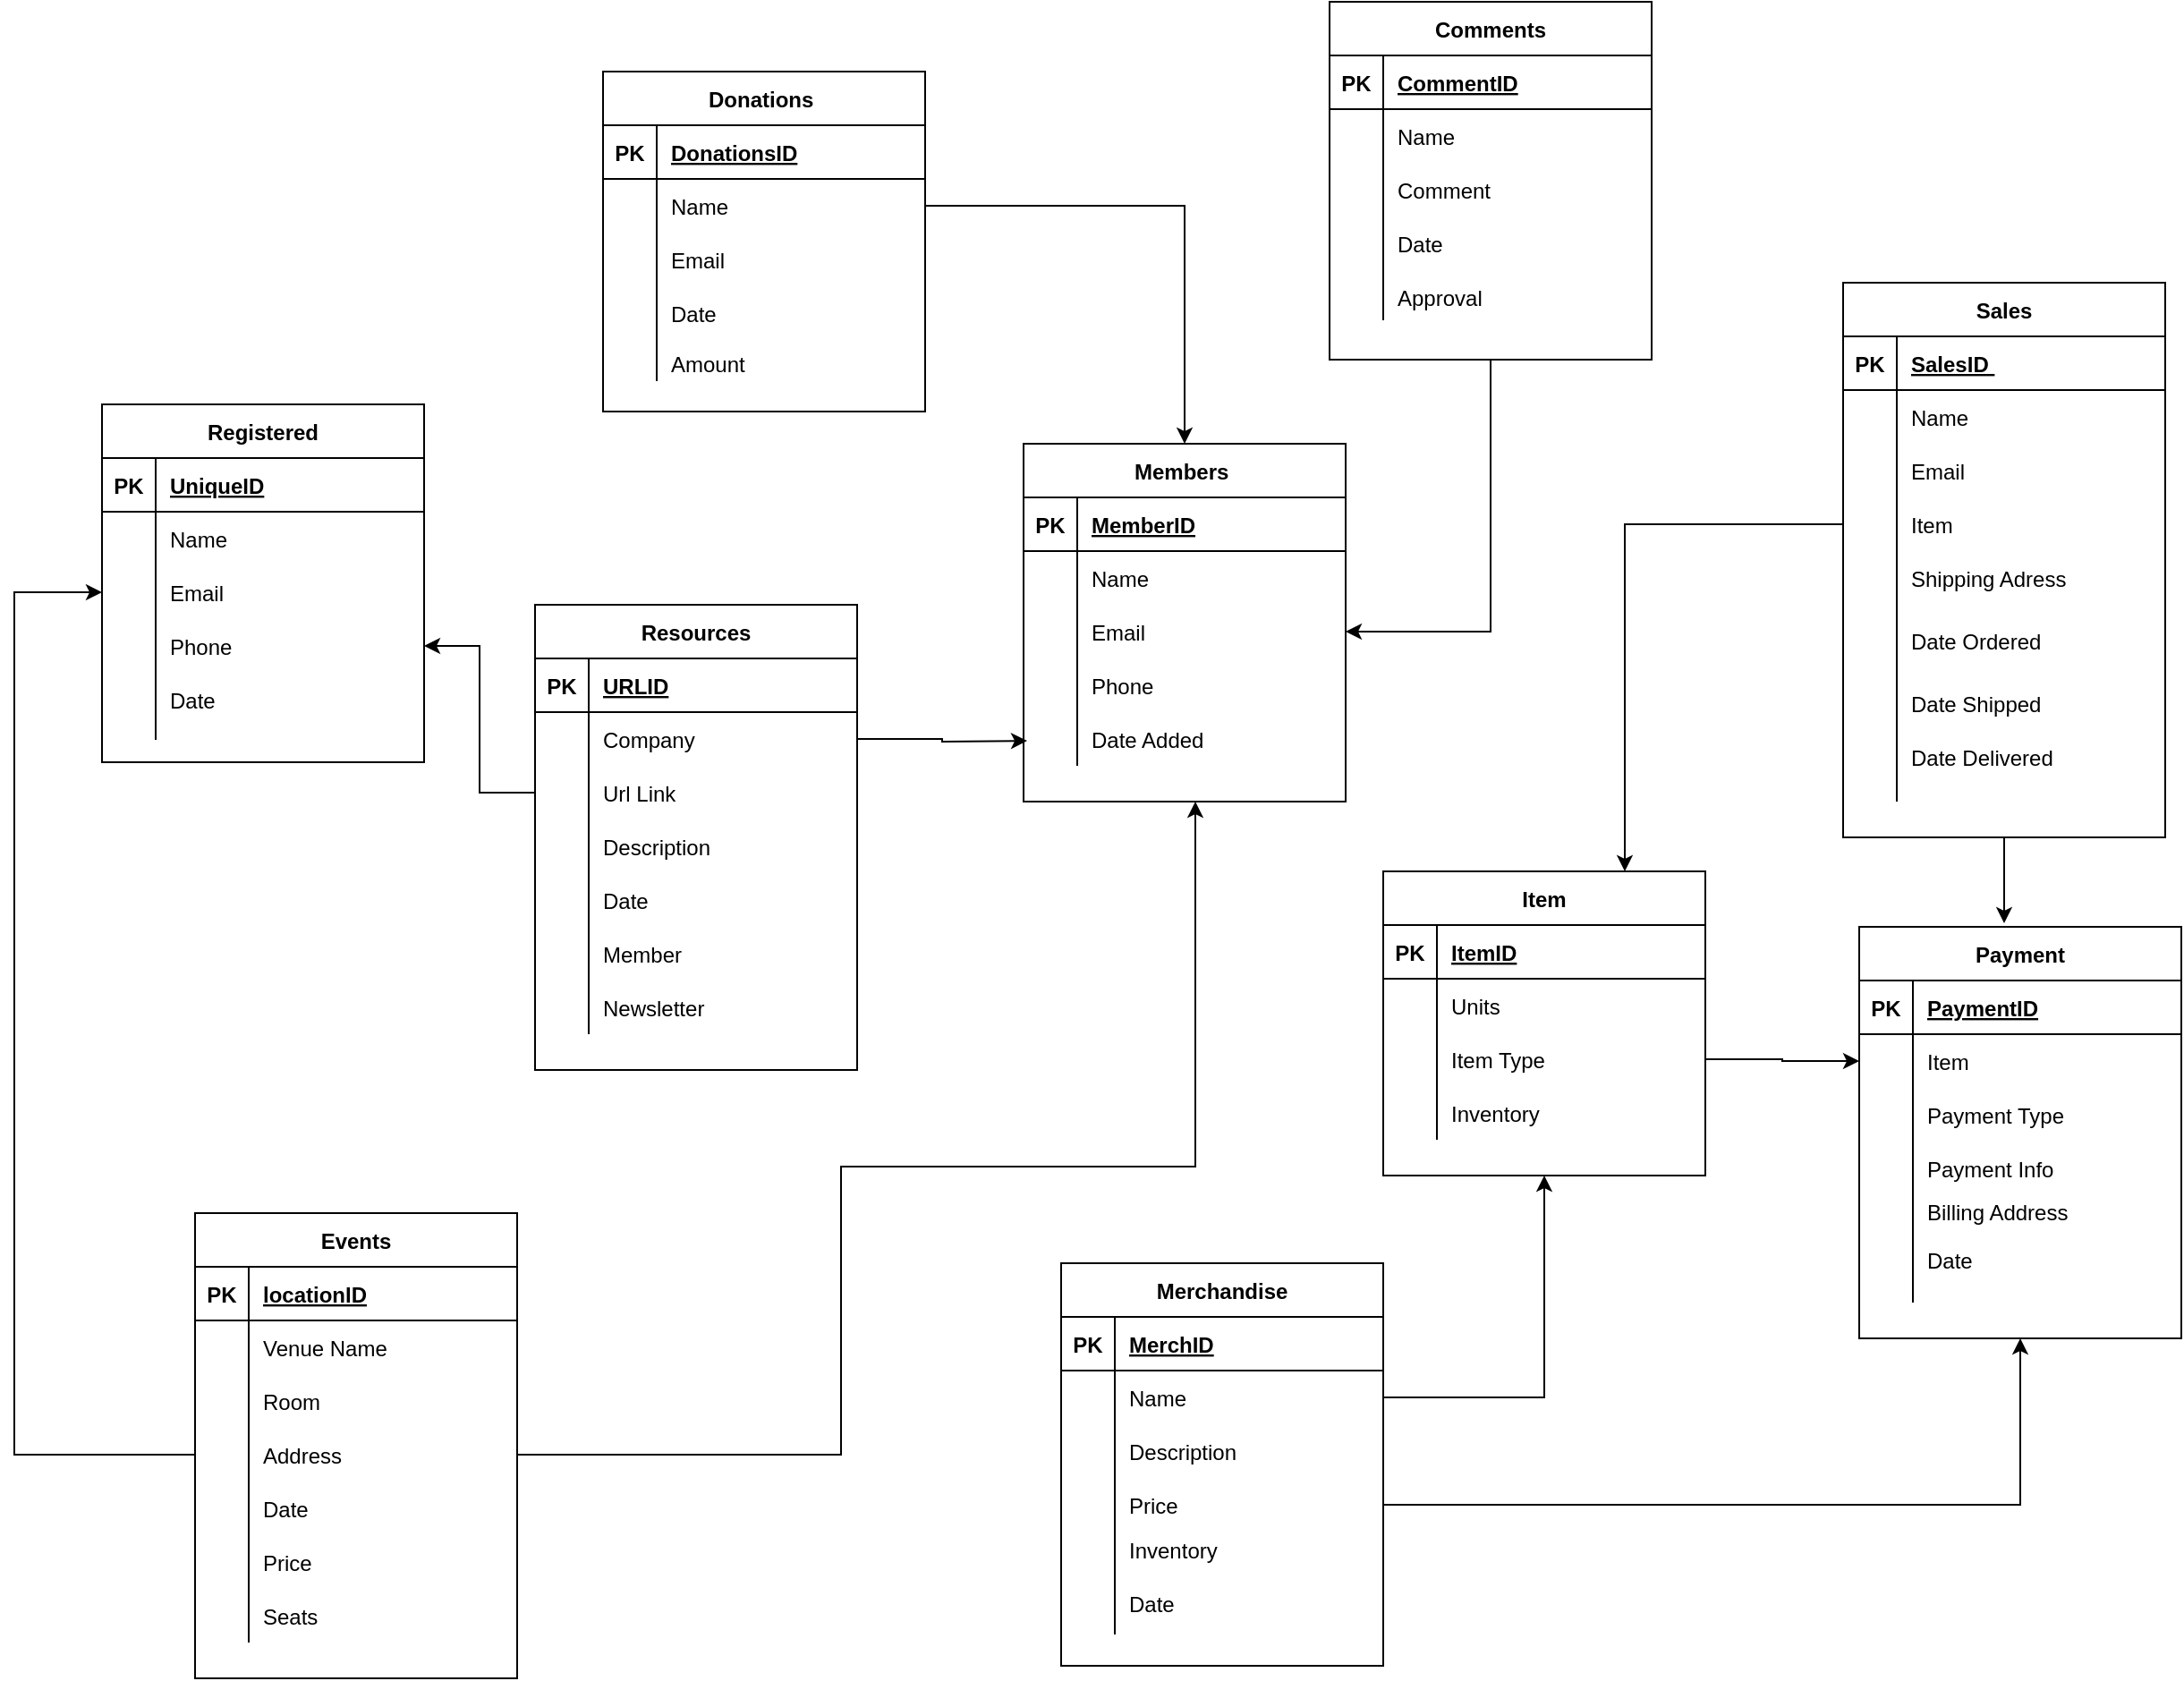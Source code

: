 <mxfile version="16.6.4" type="github">
  <diagram id="MlOlY-KOnbfKQ18r0qZl" name="Page-1">
    <mxGraphModel dx="1572" dy="1074" grid="0" gridSize="10" guides="1" tooltips="1" connect="1" arrows="1" fold="1" page="1" pageScale="1" pageWidth="1800" pageHeight="1200" math="0" shadow="0">
      <root>
        <mxCell id="0" />
        <mxCell id="1" parent="0" />
        <mxCell id="yleJntPcmp8UD5VNS-tN-72" style="edgeStyle=orthogonalEdgeStyle;rounded=0;orthogonalLoop=1;jettySize=auto;html=1;exitX=0.5;exitY=1;exitDx=0;exitDy=0;" edge="1" parent="1" source="PDhFYu_shu-uSqJBJLcV-22">
          <mxGeometry relative="1" as="geometry">
            <mxPoint x="1366" y="666" as="targetPoint" />
          </mxGeometry>
        </mxCell>
        <mxCell id="PDhFYu_shu-uSqJBJLcV-22" value="Sales" style="shape=table;startSize=30;container=1;collapsible=1;childLayout=tableLayout;fixedRows=1;rowLines=0;fontStyle=1;align=center;resizeLast=1;strokeWidth=1;" parent="1" vertex="1">
          <mxGeometry x="1276" y="308" width="180" height="310" as="geometry" />
        </mxCell>
        <mxCell id="PDhFYu_shu-uSqJBJLcV-23" value="" style="shape=tableRow;horizontal=0;startSize=0;swimlaneHead=0;swimlaneBody=0;fillColor=none;collapsible=0;dropTarget=0;points=[[0,0.5],[1,0.5]];portConstraint=eastwest;top=0;left=0;right=0;bottom=1;strokeWidth=1;" parent="PDhFYu_shu-uSqJBJLcV-22" vertex="1">
          <mxGeometry y="30" width="180" height="30" as="geometry" />
        </mxCell>
        <mxCell id="PDhFYu_shu-uSqJBJLcV-24" value="PK" style="shape=partialRectangle;connectable=0;fillColor=none;top=0;left=0;bottom=0;right=0;fontStyle=1;overflow=hidden;strokeWidth=1;" parent="PDhFYu_shu-uSqJBJLcV-23" vertex="1">
          <mxGeometry width="30" height="30" as="geometry">
            <mxRectangle width="30" height="30" as="alternateBounds" />
          </mxGeometry>
        </mxCell>
        <mxCell id="PDhFYu_shu-uSqJBJLcV-25" value="SalesID " style="shape=partialRectangle;connectable=0;fillColor=none;top=0;left=0;bottom=0;right=0;align=left;spacingLeft=6;fontStyle=5;overflow=hidden;strokeWidth=1;" parent="PDhFYu_shu-uSqJBJLcV-23" vertex="1">
          <mxGeometry x="30" width="150" height="30" as="geometry">
            <mxRectangle width="150" height="30" as="alternateBounds" />
          </mxGeometry>
        </mxCell>
        <mxCell id="PDhFYu_shu-uSqJBJLcV-26" value="" style="shape=tableRow;horizontal=0;startSize=0;swimlaneHead=0;swimlaneBody=0;fillColor=none;collapsible=0;dropTarget=0;points=[[0,0.5],[1,0.5]];portConstraint=eastwest;top=0;left=0;right=0;bottom=0;strokeWidth=1;" parent="PDhFYu_shu-uSqJBJLcV-22" vertex="1">
          <mxGeometry y="60" width="180" height="30" as="geometry" />
        </mxCell>
        <mxCell id="PDhFYu_shu-uSqJBJLcV-27" value="" style="shape=partialRectangle;connectable=0;fillColor=none;top=0;left=0;bottom=0;right=0;editable=1;overflow=hidden;strokeWidth=1;" parent="PDhFYu_shu-uSqJBJLcV-26" vertex="1">
          <mxGeometry width="30" height="30" as="geometry">
            <mxRectangle width="30" height="30" as="alternateBounds" />
          </mxGeometry>
        </mxCell>
        <mxCell id="PDhFYu_shu-uSqJBJLcV-28" value="Name" style="shape=partialRectangle;connectable=0;fillColor=none;top=0;left=0;bottom=0;right=0;align=left;spacingLeft=6;overflow=hidden;strokeWidth=1;" parent="PDhFYu_shu-uSqJBJLcV-26" vertex="1">
          <mxGeometry x="30" width="150" height="30" as="geometry">
            <mxRectangle width="150" height="30" as="alternateBounds" />
          </mxGeometry>
        </mxCell>
        <mxCell id="PDhFYu_shu-uSqJBJLcV-29" value="" style="shape=tableRow;horizontal=0;startSize=0;swimlaneHead=0;swimlaneBody=0;fillColor=none;collapsible=0;dropTarget=0;points=[[0,0.5],[1,0.5]];portConstraint=eastwest;top=0;left=0;right=0;bottom=0;strokeWidth=1;" parent="PDhFYu_shu-uSqJBJLcV-22" vertex="1">
          <mxGeometry y="90" width="180" height="30" as="geometry" />
        </mxCell>
        <mxCell id="PDhFYu_shu-uSqJBJLcV-30" value="" style="shape=partialRectangle;connectable=0;fillColor=none;top=0;left=0;bottom=0;right=0;editable=1;overflow=hidden;strokeWidth=1;" parent="PDhFYu_shu-uSqJBJLcV-29" vertex="1">
          <mxGeometry width="30" height="30" as="geometry">
            <mxRectangle width="30" height="30" as="alternateBounds" />
          </mxGeometry>
        </mxCell>
        <mxCell id="PDhFYu_shu-uSqJBJLcV-31" value="Email" style="shape=partialRectangle;connectable=0;fillColor=none;top=0;left=0;bottom=0;right=0;align=left;spacingLeft=6;overflow=hidden;strokeWidth=1;" parent="PDhFYu_shu-uSqJBJLcV-29" vertex="1">
          <mxGeometry x="30" width="150" height="30" as="geometry">
            <mxRectangle width="150" height="30" as="alternateBounds" />
          </mxGeometry>
        </mxCell>
        <mxCell id="PDhFYu_shu-uSqJBJLcV-32" value="" style="shape=tableRow;horizontal=0;startSize=0;swimlaneHead=0;swimlaneBody=0;fillColor=none;collapsible=0;dropTarget=0;points=[[0,0.5],[1,0.5]];portConstraint=eastwest;top=0;left=0;right=0;bottom=0;strokeWidth=1;" parent="PDhFYu_shu-uSqJBJLcV-22" vertex="1">
          <mxGeometry y="120" width="180" height="30" as="geometry" />
        </mxCell>
        <mxCell id="PDhFYu_shu-uSqJBJLcV-33" value="" style="shape=partialRectangle;connectable=0;fillColor=none;top=0;left=0;bottom=0;right=0;editable=1;overflow=hidden;strokeWidth=1;" parent="PDhFYu_shu-uSqJBJLcV-32" vertex="1">
          <mxGeometry width="30" height="30" as="geometry">
            <mxRectangle width="30" height="30" as="alternateBounds" />
          </mxGeometry>
        </mxCell>
        <mxCell id="PDhFYu_shu-uSqJBJLcV-34" value="Item" style="shape=partialRectangle;connectable=0;fillColor=none;top=0;left=0;bottom=0;right=0;align=left;spacingLeft=6;overflow=hidden;strokeWidth=1;" parent="PDhFYu_shu-uSqJBJLcV-32" vertex="1">
          <mxGeometry x="30" width="150" height="30" as="geometry">
            <mxRectangle width="150" height="30" as="alternateBounds" />
          </mxGeometry>
        </mxCell>
        <mxCell id="PDhFYu_shu-uSqJBJLcV-35" value="Members " style="shape=table;startSize=30;container=1;collapsible=1;childLayout=tableLayout;fixedRows=1;rowLines=0;fontStyle=1;align=center;resizeLast=1;strokeWidth=1;" parent="1" vertex="1">
          <mxGeometry x="818" y="398" width="180" height="200" as="geometry" />
        </mxCell>
        <mxCell id="PDhFYu_shu-uSqJBJLcV-36" value="" style="shape=tableRow;horizontal=0;startSize=0;swimlaneHead=0;swimlaneBody=0;fillColor=none;collapsible=0;dropTarget=0;points=[[0,0.5],[1,0.5]];portConstraint=eastwest;top=0;left=0;right=0;bottom=1;strokeWidth=1;" parent="PDhFYu_shu-uSqJBJLcV-35" vertex="1">
          <mxGeometry y="30" width="180" height="30" as="geometry" />
        </mxCell>
        <mxCell id="PDhFYu_shu-uSqJBJLcV-37" value="PK" style="shape=partialRectangle;connectable=0;fillColor=none;top=0;left=0;bottom=0;right=0;fontStyle=1;overflow=hidden;strokeWidth=1;" parent="PDhFYu_shu-uSqJBJLcV-36" vertex="1">
          <mxGeometry width="30" height="30" as="geometry">
            <mxRectangle width="30" height="30" as="alternateBounds" />
          </mxGeometry>
        </mxCell>
        <mxCell id="PDhFYu_shu-uSqJBJLcV-38" value="MemberID" style="shape=partialRectangle;connectable=0;fillColor=none;top=0;left=0;bottom=0;right=0;align=left;spacingLeft=6;fontStyle=5;overflow=hidden;strokeWidth=1;" parent="PDhFYu_shu-uSqJBJLcV-36" vertex="1">
          <mxGeometry x="30" width="150" height="30" as="geometry">
            <mxRectangle width="150" height="30" as="alternateBounds" />
          </mxGeometry>
        </mxCell>
        <mxCell id="PDhFYu_shu-uSqJBJLcV-39" value="" style="shape=tableRow;horizontal=0;startSize=0;swimlaneHead=0;swimlaneBody=0;fillColor=none;collapsible=0;dropTarget=0;points=[[0,0.5],[1,0.5]];portConstraint=eastwest;top=0;left=0;right=0;bottom=0;strokeWidth=1;" parent="PDhFYu_shu-uSqJBJLcV-35" vertex="1">
          <mxGeometry y="60" width="180" height="30" as="geometry" />
        </mxCell>
        <mxCell id="PDhFYu_shu-uSqJBJLcV-40" value="" style="shape=partialRectangle;connectable=0;fillColor=none;top=0;left=0;bottom=0;right=0;editable=1;overflow=hidden;strokeWidth=1;" parent="PDhFYu_shu-uSqJBJLcV-39" vertex="1">
          <mxGeometry width="30" height="30" as="geometry">
            <mxRectangle width="30" height="30" as="alternateBounds" />
          </mxGeometry>
        </mxCell>
        <mxCell id="PDhFYu_shu-uSqJBJLcV-41" value="Name " style="shape=partialRectangle;connectable=0;fillColor=none;top=0;left=0;bottom=0;right=0;align=left;spacingLeft=6;overflow=hidden;strokeWidth=1;" parent="PDhFYu_shu-uSqJBJLcV-39" vertex="1">
          <mxGeometry x="30" width="150" height="30" as="geometry">
            <mxRectangle width="150" height="30" as="alternateBounds" />
          </mxGeometry>
        </mxCell>
        <mxCell id="PDhFYu_shu-uSqJBJLcV-42" value="" style="shape=tableRow;horizontal=0;startSize=0;swimlaneHead=0;swimlaneBody=0;fillColor=none;collapsible=0;dropTarget=0;points=[[0,0.5],[1,0.5]];portConstraint=eastwest;top=0;left=0;right=0;bottom=0;strokeWidth=1;" parent="PDhFYu_shu-uSqJBJLcV-35" vertex="1">
          <mxGeometry y="90" width="180" height="30" as="geometry" />
        </mxCell>
        <mxCell id="PDhFYu_shu-uSqJBJLcV-43" value="" style="shape=partialRectangle;connectable=0;fillColor=none;top=0;left=0;bottom=0;right=0;editable=1;overflow=hidden;strokeWidth=1;" parent="PDhFYu_shu-uSqJBJLcV-42" vertex="1">
          <mxGeometry width="30" height="30" as="geometry">
            <mxRectangle width="30" height="30" as="alternateBounds" />
          </mxGeometry>
        </mxCell>
        <mxCell id="PDhFYu_shu-uSqJBJLcV-44" value="Email" style="shape=partialRectangle;connectable=0;fillColor=none;top=0;left=0;bottom=0;right=0;align=left;spacingLeft=6;overflow=hidden;strokeWidth=1;" parent="PDhFYu_shu-uSqJBJLcV-42" vertex="1">
          <mxGeometry x="30" width="150" height="30" as="geometry">
            <mxRectangle width="150" height="30" as="alternateBounds" />
          </mxGeometry>
        </mxCell>
        <mxCell id="PDhFYu_shu-uSqJBJLcV-45" value="" style="shape=tableRow;horizontal=0;startSize=0;swimlaneHead=0;swimlaneBody=0;fillColor=none;collapsible=0;dropTarget=0;points=[[0,0.5],[1,0.5]];portConstraint=eastwest;top=0;left=0;right=0;bottom=0;strokeWidth=1;" parent="PDhFYu_shu-uSqJBJLcV-35" vertex="1">
          <mxGeometry y="120" width="180" height="30" as="geometry" />
        </mxCell>
        <mxCell id="PDhFYu_shu-uSqJBJLcV-46" value="" style="shape=partialRectangle;connectable=0;fillColor=none;top=0;left=0;bottom=0;right=0;editable=1;overflow=hidden;strokeWidth=1;" parent="PDhFYu_shu-uSqJBJLcV-45" vertex="1">
          <mxGeometry width="30" height="30" as="geometry">
            <mxRectangle width="30" height="30" as="alternateBounds" />
          </mxGeometry>
        </mxCell>
        <mxCell id="PDhFYu_shu-uSqJBJLcV-47" value="Phone " style="shape=partialRectangle;connectable=0;fillColor=none;top=0;left=0;bottom=0;right=0;align=left;spacingLeft=6;overflow=hidden;strokeWidth=1;" parent="PDhFYu_shu-uSqJBJLcV-45" vertex="1">
          <mxGeometry x="30" width="150" height="30" as="geometry">
            <mxRectangle width="150" height="30" as="alternateBounds" />
          </mxGeometry>
        </mxCell>
        <mxCell id="PDhFYu_shu-uSqJBJLcV-48" value="Donations " style="shape=table;startSize=30;container=1;collapsible=1;childLayout=tableLayout;fixedRows=1;rowLines=0;fontStyle=1;align=center;resizeLast=1;strokeWidth=1;" parent="1" vertex="1">
          <mxGeometry x="583" y="190" width="180" height="190" as="geometry" />
        </mxCell>
        <mxCell id="PDhFYu_shu-uSqJBJLcV-49" value="" style="shape=tableRow;horizontal=0;startSize=0;swimlaneHead=0;swimlaneBody=0;fillColor=none;collapsible=0;dropTarget=0;points=[[0,0.5],[1,0.5]];portConstraint=eastwest;top=0;left=0;right=0;bottom=1;strokeWidth=1;" parent="PDhFYu_shu-uSqJBJLcV-48" vertex="1">
          <mxGeometry y="30" width="180" height="30" as="geometry" />
        </mxCell>
        <mxCell id="PDhFYu_shu-uSqJBJLcV-50" value="PK" style="shape=partialRectangle;connectable=0;fillColor=none;top=0;left=0;bottom=0;right=0;fontStyle=1;overflow=hidden;strokeWidth=1;" parent="PDhFYu_shu-uSqJBJLcV-49" vertex="1">
          <mxGeometry width="30" height="30" as="geometry">
            <mxRectangle width="30" height="30" as="alternateBounds" />
          </mxGeometry>
        </mxCell>
        <mxCell id="PDhFYu_shu-uSqJBJLcV-51" value="DonationsID" style="shape=partialRectangle;connectable=0;fillColor=none;top=0;left=0;bottom=0;right=0;align=left;spacingLeft=6;fontStyle=5;overflow=hidden;strokeWidth=1;" parent="PDhFYu_shu-uSqJBJLcV-49" vertex="1">
          <mxGeometry x="30" width="150" height="30" as="geometry">
            <mxRectangle width="150" height="30" as="alternateBounds" />
          </mxGeometry>
        </mxCell>
        <mxCell id="PDhFYu_shu-uSqJBJLcV-52" value="" style="shape=tableRow;horizontal=0;startSize=0;swimlaneHead=0;swimlaneBody=0;fillColor=none;collapsible=0;dropTarget=0;points=[[0,0.5],[1,0.5]];portConstraint=eastwest;top=0;left=0;right=0;bottom=0;strokeWidth=1;" parent="PDhFYu_shu-uSqJBJLcV-48" vertex="1">
          <mxGeometry y="60" width="180" height="30" as="geometry" />
        </mxCell>
        <mxCell id="PDhFYu_shu-uSqJBJLcV-53" value="" style="shape=partialRectangle;connectable=0;fillColor=none;top=0;left=0;bottom=0;right=0;editable=1;overflow=hidden;strokeWidth=1;" parent="PDhFYu_shu-uSqJBJLcV-52" vertex="1">
          <mxGeometry width="30" height="30" as="geometry">
            <mxRectangle width="30" height="30" as="alternateBounds" />
          </mxGeometry>
        </mxCell>
        <mxCell id="PDhFYu_shu-uSqJBJLcV-54" value="Name" style="shape=partialRectangle;connectable=0;fillColor=none;top=0;left=0;bottom=0;right=0;align=left;spacingLeft=6;overflow=hidden;strokeWidth=1;" parent="PDhFYu_shu-uSqJBJLcV-52" vertex="1">
          <mxGeometry x="30" width="150" height="30" as="geometry">
            <mxRectangle width="150" height="30" as="alternateBounds" />
          </mxGeometry>
        </mxCell>
        <mxCell id="PDhFYu_shu-uSqJBJLcV-55" value="" style="shape=tableRow;horizontal=0;startSize=0;swimlaneHead=0;swimlaneBody=0;fillColor=none;collapsible=0;dropTarget=0;points=[[0,0.5],[1,0.5]];portConstraint=eastwest;top=0;left=0;right=0;bottom=0;strokeWidth=1;" parent="PDhFYu_shu-uSqJBJLcV-48" vertex="1">
          <mxGeometry y="90" width="180" height="30" as="geometry" />
        </mxCell>
        <mxCell id="PDhFYu_shu-uSqJBJLcV-56" value="" style="shape=partialRectangle;connectable=0;fillColor=none;top=0;left=0;bottom=0;right=0;editable=1;overflow=hidden;strokeWidth=1;" parent="PDhFYu_shu-uSqJBJLcV-55" vertex="1">
          <mxGeometry width="30" height="30" as="geometry">
            <mxRectangle width="30" height="30" as="alternateBounds" />
          </mxGeometry>
        </mxCell>
        <mxCell id="PDhFYu_shu-uSqJBJLcV-57" value="Email " style="shape=partialRectangle;connectable=0;fillColor=none;top=0;left=0;bottom=0;right=0;align=left;spacingLeft=6;overflow=hidden;strokeWidth=1;" parent="PDhFYu_shu-uSqJBJLcV-55" vertex="1">
          <mxGeometry x="30" width="150" height="30" as="geometry">
            <mxRectangle width="150" height="30" as="alternateBounds" />
          </mxGeometry>
        </mxCell>
        <mxCell id="PDhFYu_shu-uSqJBJLcV-58" value="" style="shape=tableRow;horizontal=0;startSize=0;swimlaneHead=0;swimlaneBody=0;fillColor=none;collapsible=0;dropTarget=0;points=[[0,0.5],[1,0.5]];portConstraint=eastwest;top=0;left=0;right=0;bottom=0;strokeWidth=1;" parent="PDhFYu_shu-uSqJBJLcV-48" vertex="1">
          <mxGeometry y="120" width="180" height="30" as="geometry" />
        </mxCell>
        <mxCell id="PDhFYu_shu-uSqJBJLcV-59" value="" style="shape=partialRectangle;connectable=0;fillColor=none;top=0;left=0;bottom=0;right=0;editable=1;overflow=hidden;strokeWidth=1;" parent="PDhFYu_shu-uSqJBJLcV-58" vertex="1">
          <mxGeometry width="30" height="30" as="geometry">
            <mxRectangle width="30" height="30" as="alternateBounds" />
          </mxGeometry>
        </mxCell>
        <mxCell id="PDhFYu_shu-uSqJBJLcV-60" value="Date " style="shape=partialRectangle;connectable=0;fillColor=none;top=0;left=0;bottom=0;right=0;align=left;spacingLeft=6;overflow=hidden;strokeWidth=1;" parent="PDhFYu_shu-uSqJBJLcV-58" vertex="1">
          <mxGeometry x="30" width="150" height="30" as="geometry">
            <mxRectangle width="150" height="30" as="alternateBounds" />
          </mxGeometry>
        </mxCell>
        <mxCell id="PDhFYu_shu-uSqJBJLcV-61" value="Registered" style="shape=table;startSize=30;container=1;collapsible=1;childLayout=tableLayout;fixedRows=1;rowLines=0;fontStyle=1;align=center;resizeLast=1;strokeWidth=1;" parent="1" vertex="1">
          <mxGeometry x="303" y="376" width="180" height="200" as="geometry" />
        </mxCell>
        <mxCell id="PDhFYu_shu-uSqJBJLcV-62" value="" style="shape=tableRow;horizontal=0;startSize=0;swimlaneHead=0;swimlaneBody=0;fillColor=none;collapsible=0;dropTarget=0;points=[[0,0.5],[1,0.5]];portConstraint=eastwest;top=0;left=0;right=0;bottom=1;strokeWidth=1;" parent="PDhFYu_shu-uSqJBJLcV-61" vertex="1">
          <mxGeometry y="30" width="180" height="30" as="geometry" />
        </mxCell>
        <mxCell id="PDhFYu_shu-uSqJBJLcV-63" value="PK" style="shape=partialRectangle;connectable=0;fillColor=none;top=0;left=0;bottom=0;right=0;fontStyle=1;overflow=hidden;strokeWidth=1;" parent="PDhFYu_shu-uSqJBJLcV-62" vertex="1">
          <mxGeometry width="30" height="30" as="geometry">
            <mxRectangle width="30" height="30" as="alternateBounds" />
          </mxGeometry>
        </mxCell>
        <mxCell id="PDhFYu_shu-uSqJBJLcV-64" value="UniqueID" style="shape=partialRectangle;connectable=0;fillColor=none;top=0;left=0;bottom=0;right=0;align=left;spacingLeft=6;fontStyle=5;overflow=hidden;strokeWidth=1;" parent="PDhFYu_shu-uSqJBJLcV-62" vertex="1">
          <mxGeometry x="30" width="150" height="30" as="geometry">
            <mxRectangle width="150" height="30" as="alternateBounds" />
          </mxGeometry>
        </mxCell>
        <mxCell id="PDhFYu_shu-uSqJBJLcV-65" value="" style="shape=tableRow;horizontal=0;startSize=0;swimlaneHead=0;swimlaneBody=0;fillColor=none;collapsible=0;dropTarget=0;points=[[0,0.5],[1,0.5]];portConstraint=eastwest;top=0;left=0;right=0;bottom=0;strokeWidth=1;" parent="PDhFYu_shu-uSqJBJLcV-61" vertex="1">
          <mxGeometry y="60" width="180" height="30" as="geometry" />
        </mxCell>
        <mxCell id="PDhFYu_shu-uSqJBJLcV-66" value="" style="shape=partialRectangle;connectable=0;fillColor=none;top=0;left=0;bottom=0;right=0;editable=1;overflow=hidden;strokeWidth=1;" parent="PDhFYu_shu-uSqJBJLcV-65" vertex="1">
          <mxGeometry width="30" height="30" as="geometry">
            <mxRectangle width="30" height="30" as="alternateBounds" />
          </mxGeometry>
        </mxCell>
        <mxCell id="PDhFYu_shu-uSqJBJLcV-67" value="Name " style="shape=partialRectangle;connectable=0;fillColor=none;top=0;left=0;bottom=0;right=0;align=left;spacingLeft=6;overflow=hidden;strokeWidth=1;" parent="PDhFYu_shu-uSqJBJLcV-65" vertex="1">
          <mxGeometry x="30" width="150" height="30" as="geometry">
            <mxRectangle width="150" height="30" as="alternateBounds" />
          </mxGeometry>
        </mxCell>
        <mxCell id="PDhFYu_shu-uSqJBJLcV-68" value="" style="shape=tableRow;horizontal=0;startSize=0;swimlaneHead=0;swimlaneBody=0;fillColor=none;collapsible=0;dropTarget=0;points=[[0,0.5],[1,0.5]];portConstraint=eastwest;top=0;left=0;right=0;bottom=0;strokeWidth=1;" parent="PDhFYu_shu-uSqJBJLcV-61" vertex="1">
          <mxGeometry y="90" width="180" height="30" as="geometry" />
        </mxCell>
        <mxCell id="PDhFYu_shu-uSqJBJLcV-69" value="" style="shape=partialRectangle;connectable=0;fillColor=none;top=0;left=0;bottom=0;right=0;editable=1;overflow=hidden;strokeWidth=1;" parent="PDhFYu_shu-uSqJBJLcV-68" vertex="1">
          <mxGeometry width="30" height="30" as="geometry">
            <mxRectangle width="30" height="30" as="alternateBounds" />
          </mxGeometry>
        </mxCell>
        <mxCell id="PDhFYu_shu-uSqJBJLcV-70" value="Email" style="shape=partialRectangle;connectable=0;fillColor=none;top=0;left=0;bottom=0;right=0;align=left;spacingLeft=6;overflow=hidden;strokeWidth=1;" parent="PDhFYu_shu-uSqJBJLcV-68" vertex="1">
          <mxGeometry x="30" width="150" height="30" as="geometry">
            <mxRectangle width="150" height="30" as="alternateBounds" />
          </mxGeometry>
        </mxCell>
        <mxCell id="PDhFYu_shu-uSqJBJLcV-71" value="" style="shape=tableRow;horizontal=0;startSize=0;swimlaneHead=0;swimlaneBody=0;fillColor=none;collapsible=0;dropTarget=0;points=[[0,0.5],[1,0.5]];portConstraint=eastwest;top=0;left=0;right=0;bottom=0;strokeWidth=1;" parent="PDhFYu_shu-uSqJBJLcV-61" vertex="1">
          <mxGeometry y="120" width="180" height="30" as="geometry" />
        </mxCell>
        <mxCell id="PDhFYu_shu-uSqJBJLcV-72" value="" style="shape=partialRectangle;connectable=0;fillColor=none;top=0;left=0;bottom=0;right=0;editable=1;overflow=hidden;strokeWidth=1;" parent="PDhFYu_shu-uSqJBJLcV-71" vertex="1">
          <mxGeometry width="30" height="30" as="geometry">
            <mxRectangle width="30" height="30" as="alternateBounds" />
          </mxGeometry>
        </mxCell>
        <mxCell id="PDhFYu_shu-uSqJBJLcV-73" value="Phone" style="shape=partialRectangle;connectable=0;fillColor=none;top=0;left=0;bottom=0;right=0;align=left;spacingLeft=6;overflow=hidden;strokeWidth=1;" parent="PDhFYu_shu-uSqJBJLcV-71" vertex="1">
          <mxGeometry x="30" width="150" height="30" as="geometry">
            <mxRectangle width="150" height="30" as="alternateBounds" />
          </mxGeometry>
        </mxCell>
        <mxCell id="yleJntPcmp8UD5VNS-tN-68" style="edgeStyle=orthogonalEdgeStyle;rounded=0;orthogonalLoop=1;jettySize=auto;html=1;exitX=0.5;exitY=1;exitDx=0;exitDy=0;entryX=1;entryY=0.5;entryDx=0;entryDy=0;" edge="1" parent="1" source="PDhFYu_shu-uSqJBJLcV-74" target="PDhFYu_shu-uSqJBJLcV-42">
          <mxGeometry relative="1" as="geometry" />
        </mxCell>
        <mxCell id="PDhFYu_shu-uSqJBJLcV-74" value="Comments" style="shape=table;startSize=30;container=1;collapsible=1;childLayout=tableLayout;fixedRows=1;rowLines=0;fontStyle=1;align=center;resizeLast=1;strokeWidth=1;" parent="1" vertex="1">
          <mxGeometry x="989" y="151" width="180" height="200" as="geometry" />
        </mxCell>
        <mxCell id="PDhFYu_shu-uSqJBJLcV-75" value="" style="shape=tableRow;horizontal=0;startSize=0;swimlaneHead=0;swimlaneBody=0;fillColor=none;collapsible=0;dropTarget=0;points=[[0,0.5],[1,0.5]];portConstraint=eastwest;top=0;left=0;right=0;bottom=1;strokeWidth=1;" parent="PDhFYu_shu-uSqJBJLcV-74" vertex="1">
          <mxGeometry y="30" width="180" height="30" as="geometry" />
        </mxCell>
        <mxCell id="PDhFYu_shu-uSqJBJLcV-76" value="PK" style="shape=partialRectangle;connectable=0;fillColor=none;top=0;left=0;bottom=0;right=0;fontStyle=1;overflow=hidden;strokeWidth=1;" parent="PDhFYu_shu-uSqJBJLcV-75" vertex="1">
          <mxGeometry width="30" height="30" as="geometry">
            <mxRectangle width="30" height="30" as="alternateBounds" />
          </mxGeometry>
        </mxCell>
        <mxCell id="PDhFYu_shu-uSqJBJLcV-77" value="CommentID" style="shape=partialRectangle;connectable=0;fillColor=none;top=0;left=0;bottom=0;right=0;align=left;spacingLeft=6;fontStyle=5;overflow=hidden;strokeWidth=1;" parent="PDhFYu_shu-uSqJBJLcV-75" vertex="1">
          <mxGeometry x="30" width="150" height="30" as="geometry">
            <mxRectangle width="150" height="30" as="alternateBounds" />
          </mxGeometry>
        </mxCell>
        <mxCell id="PDhFYu_shu-uSqJBJLcV-78" value="" style="shape=tableRow;horizontal=0;startSize=0;swimlaneHead=0;swimlaneBody=0;fillColor=none;collapsible=0;dropTarget=0;points=[[0,0.5],[1,0.5]];portConstraint=eastwest;top=0;left=0;right=0;bottom=0;strokeWidth=1;" parent="PDhFYu_shu-uSqJBJLcV-74" vertex="1">
          <mxGeometry y="60" width="180" height="30" as="geometry" />
        </mxCell>
        <mxCell id="PDhFYu_shu-uSqJBJLcV-79" value="" style="shape=partialRectangle;connectable=0;fillColor=none;top=0;left=0;bottom=0;right=0;editable=1;overflow=hidden;strokeWidth=1;" parent="PDhFYu_shu-uSqJBJLcV-78" vertex="1">
          <mxGeometry width="30" height="30" as="geometry">
            <mxRectangle width="30" height="30" as="alternateBounds" />
          </mxGeometry>
        </mxCell>
        <mxCell id="PDhFYu_shu-uSqJBJLcV-80" value="Name" style="shape=partialRectangle;connectable=0;fillColor=none;top=0;left=0;bottom=0;right=0;align=left;spacingLeft=6;overflow=hidden;strokeWidth=1;" parent="PDhFYu_shu-uSqJBJLcV-78" vertex="1">
          <mxGeometry x="30" width="150" height="30" as="geometry">
            <mxRectangle width="150" height="30" as="alternateBounds" />
          </mxGeometry>
        </mxCell>
        <mxCell id="PDhFYu_shu-uSqJBJLcV-81" value="" style="shape=tableRow;horizontal=0;startSize=0;swimlaneHead=0;swimlaneBody=0;fillColor=none;collapsible=0;dropTarget=0;points=[[0,0.5],[1,0.5]];portConstraint=eastwest;top=0;left=0;right=0;bottom=0;strokeWidth=1;" parent="PDhFYu_shu-uSqJBJLcV-74" vertex="1">
          <mxGeometry y="90" width="180" height="30" as="geometry" />
        </mxCell>
        <mxCell id="PDhFYu_shu-uSqJBJLcV-82" value="" style="shape=partialRectangle;connectable=0;fillColor=none;top=0;left=0;bottom=0;right=0;editable=1;overflow=hidden;strokeWidth=1;" parent="PDhFYu_shu-uSqJBJLcV-81" vertex="1">
          <mxGeometry width="30" height="30" as="geometry">
            <mxRectangle width="30" height="30" as="alternateBounds" />
          </mxGeometry>
        </mxCell>
        <mxCell id="PDhFYu_shu-uSqJBJLcV-83" value="Comment" style="shape=partialRectangle;connectable=0;fillColor=none;top=0;left=0;bottom=0;right=0;align=left;spacingLeft=6;overflow=hidden;strokeWidth=1;" parent="PDhFYu_shu-uSqJBJLcV-81" vertex="1">
          <mxGeometry x="30" width="150" height="30" as="geometry">
            <mxRectangle width="150" height="30" as="alternateBounds" />
          </mxGeometry>
        </mxCell>
        <mxCell id="PDhFYu_shu-uSqJBJLcV-84" value="" style="shape=tableRow;horizontal=0;startSize=0;swimlaneHead=0;swimlaneBody=0;fillColor=none;collapsible=0;dropTarget=0;points=[[0,0.5],[1,0.5]];portConstraint=eastwest;top=0;left=0;right=0;bottom=0;strokeWidth=1;" parent="PDhFYu_shu-uSqJBJLcV-74" vertex="1">
          <mxGeometry y="120" width="180" height="30" as="geometry" />
        </mxCell>
        <mxCell id="PDhFYu_shu-uSqJBJLcV-85" value="" style="shape=partialRectangle;connectable=0;fillColor=none;top=0;left=0;bottom=0;right=0;editable=1;overflow=hidden;strokeWidth=1;" parent="PDhFYu_shu-uSqJBJLcV-84" vertex="1">
          <mxGeometry width="30" height="30" as="geometry">
            <mxRectangle width="30" height="30" as="alternateBounds" />
          </mxGeometry>
        </mxCell>
        <mxCell id="PDhFYu_shu-uSqJBJLcV-86" value="Date" style="shape=partialRectangle;connectable=0;fillColor=none;top=0;left=0;bottom=0;right=0;align=left;spacingLeft=6;overflow=hidden;strokeWidth=1;" parent="PDhFYu_shu-uSqJBJLcV-84" vertex="1">
          <mxGeometry x="30" width="150" height="30" as="geometry">
            <mxRectangle width="150" height="30" as="alternateBounds" />
          </mxGeometry>
        </mxCell>
        <mxCell id="PDhFYu_shu-uSqJBJLcV-87" value="Resources" style="shape=table;startSize=30;container=1;collapsible=1;childLayout=tableLayout;fixedRows=1;rowLines=0;fontStyle=1;align=center;resizeLast=1;strokeWidth=1;" parent="1" vertex="1">
          <mxGeometry x="545" y="488" width="180" height="260" as="geometry" />
        </mxCell>
        <mxCell id="PDhFYu_shu-uSqJBJLcV-88" value="" style="shape=tableRow;horizontal=0;startSize=0;swimlaneHead=0;swimlaneBody=0;fillColor=none;collapsible=0;dropTarget=0;points=[[0,0.5],[1,0.5]];portConstraint=eastwest;top=0;left=0;right=0;bottom=1;strokeWidth=1;" parent="PDhFYu_shu-uSqJBJLcV-87" vertex="1">
          <mxGeometry y="30" width="180" height="30" as="geometry" />
        </mxCell>
        <mxCell id="PDhFYu_shu-uSqJBJLcV-89" value="PK" style="shape=partialRectangle;connectable=0;fillColor=none;top=0;left=0;bottom=0;right=0;fontStyle=1;overflow=hidden;strokeWidth=1;" parent="PDhFYu_shu-uSqJBJLcV-88" vertex="1">
          <mxGeometry width="30" height="30" as="geometry">
            <mxRectangle width="30" height="30" as="alternateBounds" />
          </mxGeometry>
        </mxCell>
        <mxCell id="PDhFYu_shu-uSqJBJLcV-90" value="URLID" style="shape=partialRectangle;connectable=0;fillColor=none;top=0;left=0;bottom=0;right=0;align=left;spacingLeft=6;fontStyle=5;overflow=hidden;strokeWidth=1;" parent="PDhFYu_shu-uSqJBJLcV-88" vertex="1">
          <mxGeometry x="30" width="150" height="30" as="geometry">
            <mxRectangle width="150" height="30" as="alternateBounds" />
          </mxGeometry>
        </mxCell>
        <mxCell id="PDhFYu_shu-uSqJBJLcV-91" value="" style="shape=tableRow;horizontal=0;startSize=0;swimlaneHead=0;swimlaneBody=0;fillColor=none;collapsible=0;dropTarget=0;points=[[0,0.5],[1,0.5]];portConstraint=eastwest;top=0;left=0;right=0;bottom=0;strokeWidth=1;" parent="PDhFYu_shu-uSqJBJLcV-87" vertex="1">
          <mxGeometry y="60" width="180" height="30" as="geometry" />
        </mxCell>
        <mxCell id="PDhFYu_shu-uSqJBJLcV-92" value="" style="shape=partialRectangle;connectable=0;fillColor=none;top=0;left=0;bottom=0;right=0;editable=1;overflow=hidden;strokeWidth=1;" parent="PDhFYu_shu-uSqJBJLcV-91" vertex="1">
          <mxGeometry width="30" height="30" as="geometry">
            <mxRectangle width="30" height="30" as="alternateBounds" />
          </mxGeometry>
        </mxCell>
        <mxCell id="PDhFYu_shu-uSqJBJLcV-93" value="Company" style="shape=partialRectangle;connectable=0;fillColor=none;top=0;left=0;bottom=0;right=0;align=left;spacingLeft=6;overflow=hidden;strokeWidth=1;" parent="PDhFYu_shu-uSqJBJLcV-91" vertex="1">
          <mxGeometry x="30" width="150" height="30" as="geometry">
            <mxRectangle width="150" height="30" as="alternateBounds" />
          </mxGeometry>
        </mxCell>
        <mxCell id="PDhFYu_shu-uSqJBJLcV-94" value="" style="shape=tableRow;horizontal=0;startSize=0;swimlaneHead=0;swimlaneBody=0;fillColor=none;collapsible=0;dropTarget=0;points=[[0,0.5],[1,0.5]];portConstraint=eastwest;top=0;left=0;right=0;bottom=0;strokeWidth=1;" parent="PDhFYu_shu-uSqJBJLcV-87" vertex="1">
          <mxGeometry y="90" width="180" height="30" as="geometry" />
        </mxCell>
        <mxCell id="PDhFYu_shu-uSqJBJLcV-95" value="" style="shape=partialRectangle;connectable=0;fillColor=none;top=0;left=0;bottom=0;right=0;editable=1;overflow=hidden;strokeWidth=1;" parent="PDhFYu_shu-uSqJBJLcV-94" vertex="1">
          <mxGeometry width="30" height="30" as="geometry">
            <mxRectangle width="30" height="30" as="alternateBounds" />
          </mxGeometry>
        </mxCell>
        <mxCell id="PDhFYu_shu-uSqJBJLcV-96" value="Url Link" style="shape=partialRectangle;connectable=0;fillColor=none;top=0;left=0;bottom=0;right=0;align=left;spacingLeft=6;overflow=hidden;strokeWidth=1;" parent="PDhFYu_shu-uSqJBJLcV-94" vertex="1">
          <mxGeometry x="30" width="150" height="30" as="geometry">
            <mxRectangle width="150" height="30" as="alternateBounds" />
          </mxGeometry>
        </mxCell>
        <mxCell id="PDhFYu_shu-uSqJBJLcV-97" value="" style="shape=tableRow;horizontal=0;startSize=0;swimlaneHead=0;swimlaneBody=0;fillColor=none;collapsible=0;dropTarget=0;points=[[0,0.5],[1,0.5]];portConstraint=eastwest;top=0;left=0;right=0;bottom=0;strokeWidth=1;" parent="PDhFYu_shu-uSqJBJLcV-87" vertex="1">
          <mxGeometry y="120" width="180" height="30" as="geometry" />
        </mxCell>
        <mxCell id="PDhFYu_shu-uSqJBJLcV-98" value="" style="shape=partialRectangle;connectable=0;fillColor=none;top=0;left=0;bottom=0;right=0;editable=1;overflow=hidden;strokeWidth=1;" parent="PDhFYu_shu-uSqJBJLcV-97" vertex="1">
          <mxGeometry width="30" height="30" as="geometry">
            <mxRectangle width="30" height="30" as="alternateBounds" />
          </mxGeometry>
        </mxCell>
        <mxCell id="PDhFYu_shu-uSqJBJLcV-99" value="Description" style="shape=partialRectangle;connectable=0;fillColor=none;top=0;left=0;bottom=0;right=0;align=left;spacingLeft=6;overflow=hidden;strokeWidth=1;" parent="PDhFYu_shu-uSqJBJLcV-97" vertex="1">
          <mxGeometry x="30" width="150" height="30" as="geometry">
            <mxRectangle width="150" height="30" as="alternateBounds" />
          </mxGeometry>
        </mxCell>
        <mxCell id="PDhFYu_shu-uSqJBJLcV-100" value="Events" style="shape=table;startSize=30;container=1;collapsible=1;childLayout=tableLayout;fixedRows=1;rowLines=0;fontStyle=1;align=center;resizeLast=1;strokeWidth=1;" parent="1" vertex="1">
          <mxGeometry x="355" y="828" width="180" height="260" as="geometry" />
        </mxCell>
        <mxCell id="PDhFYu_shu-uSqJBJLcV-101" value="" style="shape=tableRow;horizontal=0;startSize=0;swimlaneHead=0;swimlaneBody=0;fillColor=none;collapsible=0;dropTarget=0;points=[[0,0.5],[1,0.5]];portConstraint=eastwest;top=0;left=0;right=0;bottom=1;strokeWidth=1;" parent="PDhFYu_shu-uSqJBJLcV-100" vertex="1">
          <mxGeometry y="30" width="180" height="30" as="geometry" />
        </mxCell>
        <mxCell id="PDhFYu_shu-uSqJBJLcV-102" value="PK" style="shape=partialRectangle;connectable=0;fillColor=none;top=0;left=0;bottom=0;right=0;fontStyle=1;overflow=hidden;strokeWidth=1;" parent="PDhFYu_shu-uSqJBJLcV-101" vertex="1">
          <mxGeometry width="30" height="30" as="geometry">
            <mxRectangle width="30" height="30" as="alternateBounds" />
          </mxGeometry>
        </mxCell>
        <mxCell id="PDhFYu_shu-uSqJBJLcV-103" value="locationID" style="shape=partialRectangle;connectable=0;fillColor=none;top=0;left=0;bottom=0;right=0;align=left;spacingLeft=6;fontStyle=5;overflow=hidden;strokeWidth=1;" parent="PDhFYu_shu-uSqJBJLcV-101" vertex="1">
          <mxGeometry x="30" width="150" height="30" as="geometry">
            <mxRectangle width="150" height="30" as="alternateBounds" />
          </mxGeometry>
        </mxCell>
        <mxCell id="PDhFYu_shu-uSqJBJLcV-104" value="" style="shape=tableRow;horizontal=0;startSize=0;swimlaneHead=0;swimlaneBody=0;fillColor=none;collapsible=0;dropTarget=0;points=[[0,0.5],[1,0.5]];portConstraint=eastwest;top=0;left=0;right=0;bottom=0;strokeWidth=1;" parent="PDhFYu_shu-uSqJBJLcV-100" vertex="1">
          <mxGeometry y="60" width="180" height="30" as="geometry" />
        </mxCell>
        <mxCell id="PDhFYu_shu-uSqJBJLcV-105" value="" style="shape=partialRectangle;connectable=0;fillColor=none;top=0;left=0;bottom=0;right=0;editable=1;overflow=hidden;strokeWidth=1;" parent="PDhFYu_shu-uSqJBJLcV-104" vertex="1">
          <mxGeometry width="30" height="30" as="geometry">
            <mxRectangle width="30" height="30" as="alternateBounds" />
          </mxGeometry>
        </mxCell>
        <mxCell id="PDhFYu_shu-uSqJBJLcV-106" value="Venue Name" style="shape=partialRectangle;connectable=0;fillColor=none;top=0;left=0;bottom=0;right=0;align=left;spacingLeft=6;overflow=hidden;strokeWidth=1;" parent="PDhFYu_shu-uSqJBJLcV-104" vertex="1">
          <mxGeometry x="30" width="150" height="30" as="geometry">
            <mxRectangle width="150" height="30" as="alternateBounds" />
          </mxGeometry>
        </mxCell>
        <mxCell id="PDhFYu_shu-uSqJBJLcV-107" value="" style="shape=tableRow;horizontal=0;startSize=0;swimlaneHead=0;swimlaneBody=0;fillColor=none;collapsible=0;dropTarget=0;points=[[0,0.5],[1,0.5]];portConstraint=eastwest;top=0;left=0;right=0;bottom=0;strokeWidth=1;" parent="PDhFYu_shu-uSqJBJLcV-100" vertex="1">
          <mxGeometry y="90" width="180" height="30" as="geometry" />
        </mxCell>
        <mxCell id="PDhFYu_shu-uSqJBJLcV-108" value="" style="shape=partialRectangle;connectable=0;fillColor=none;top=0;left=0;bottom=0;right=0;editable=1;overflow=hidden;strokeWidth=1;" parent="PDhFYu_shu-uSqJBJLcV-107" vertex="1">
          <mxGeometry width="30" height="30" as="geometry">
            <mxRectangle width="30" height="30" as="alternateBounds" />
          </mxGeometry>
        </mxCell>
        <mxCell id="PDhFYu_shu-uSqJBJLcV-109" value="Room " style="shape=partialRectangle;connectable=0;fillColor=none;top=0;left=0;bottom=0;right=0;align=left;spacingLeft=6;overflow=hidden;strokeWidth=1;" parent="PDhFYu_shu-uSqJBJLcV-107" vertex="1">
          <mxGeometry x="30" width="150" height="30" as="geometry">
            <mxRectangle width="150" height="30" as="alternateBounds" />
          </mxGeometry>
        </mxCell>
        <mxCell id="PDhFYu_shu-uSqJBJLcV-110" value="" style="shape=tableRow;horizontal=0;startSize=0;swimlaneHead=0;swimlaneBody=0;fillColor=none;collapsible=0;dropTarget=0;points=[[0,0.5],[1,0.5]];portConstraint=eastwest;top=0;left=0;right=0;bottom=0;strokeWidth=1;" parent="PDhFYu_shu-uSqJBJLcV-100" vertex="1">
          <mxGeometry y="120" width="180" height="30" as="geometry" />
        </mxCell>
        <mxCell id="PDhFYu_shu-uSqJBJLcV-111" value="" style="shape=partialRectangle;connectable=0;fillColor=none;top=0;left=0;bottom=0;right=0;editable=1;overflow=hidden;strokeWidth=1;" parent="PDhFYu_shu-uSqJBJLcV-110" vertex="1">
          <mxGeometry width="30" height="30" as="geometry">
            <mxRectangle width="30" height="30" as="alternateBounds" />
          </mxGeometry>
        </mxCell>
        <mxCell id="PDhFYu_shu-uSqJBJLcV-112" value="Address" style="shape=partialRectangle;connectable=0;fillColor=none;top=0;left=0;bottom=0;right=0;align=left;spacingLeft=6;overflow=hidden;strokeWidth=1;" parent="PDhFYu_shu-uSqJBJLcV-110" vertex="1">
          <mxGeometry x="30" width="150" height="30" as="geometry">
            <mxRectangle width="150" height="30" as="alternateBounds" />
          </mxGeometry>
        </mxCell>
        <mxCell id="PDhFYu_shu-uSqJBJLcV-113" value="Merchandise" style="shape=table;startSize=30;container=1;collapsible=1;childLayout=tableLayout;fixedRows=1;rowLines=0;fontStyle=1;align=center;resizeLast=1;strokeWidth=1;" parent="1" vertex="1">
          <mxGeometry x="839" y="856" width="180" height="225" as="geometry" />
        </mxCell>
        <mxCell id="PDhFYu_shu-uSqJBJLcV-114" value="" style="shape=tableRow;horizontal=0;startSize=0;swimlaneHead=0;swimlaneBody=0;fillColor=none;collapsible=0;dropTarget=0;points=[[0,0.5],[1,0.5]];portConstraint=eastwest;top=0;left=0;right=0;bottom=1;strokeWidth=1;" parent="PDhFYu_shu-uSqJBJLcV-113" vertex="1">
          <mxGeometry y="30" width="180" height="30" as="geometry" />
        </mxCell>
        <mxCell id="PDhFYu_shu-uSqJBJLcV-115" value="PK" style="shape=partialRectangle;connectable=0;fillColor=none;top=0;left=0;bottom=0;right=0;fontStyle=1;overflow=hidden;strokeWidth=1;" parent="PDhFYu_shu-uSqJBJLcV-114" vertex="1">
          <mxGeometry width="30" height="30" as="geometry">
            <mxRectangle width="30" height="30" as="alternateBounds" />
          </mxGeometry>
        </mxCell>
        <mxCell id="PDhFYu_shu-uSqJBJLcV-116" value="MerchID" style="shape=partialRectangle;connectable=0;fillColor=none;top=0;left=0;bottom=0;right=0;align=left;spacingLeft=6;fontStyle=5;overflow=hidden;strokeWidth=1;" parent="PDhFYu_shu-uSqJBJLcV-114" vertex="1">
          <mxGeometry x="30" width="150" height="30" as="geometry">
            <mxRectangle width="150" height="30" as="alternateBounds" />
          </mxGeometry>
        </mxCell>
        <mxCell id="PDhFYu_shu-uSqJBJLcV-117" value="" style="shape=tableRow;horizontal=0;startSize=0;swimlaneHead=0;swimlaneBody=0;fillColor=none;collapsible=0;dropTarget=0;points=[[0,0.5],[1,0.5]];portConstraint=eastwest;top=0;left=0;right=0;bottom=0;strokeWidth=1;" parent="PDhFYu_shu-uSqJBJLcV-113" vertex="1">
          <mxGeometry y="60" width="180" height="30" as="geometry" />
        </mxCell>
        <mxCell id="PDhFYu_shu-uSqJBJLcV-118" value="" style="shape=partialRectangle;connectable=0;fillColor=none;top=0;left=0;bottom=0;right=0;editable=1;overflow=hidden;strokeWidth=1;" parent="PDhFYu_shu-uSqJBJLcV-117" vertex="1">
          <mxGeometry width="30" height="30" as="geometry">
            <mxRectangle width="30" height="30" as="alternateBounds" />
          </mxGeometry>
        </mxCell>
        <mxCell id="PDhFYu_shu-uSqJBJLcV-119" value="Name" style="shape=partialRectangle;connectable=0;fillColor=none;top=0;left=0;bottom=0;right=0;align=left;spacingLeft=6;overflow=hidden;strokeWidth=1;" parent="PDhFYu_shu-uSqJBJLcV-117" vertex="1">
          <mxGeometry x="30" width="150" height="30" as="geometry">
            <mxRectangle width="150" height="30" as="alternateBounds" />
          </mxGeometry>
        </mxCell>
        <mxCell id="PDhFYu_shu-uSqJBJLcV-120" value="" style="shape=tableRow;horizontal=0;startSize=0;swimlaneHead=0;swimlaneBody=0;fillColor=none;collapsible=0;dropTarget=0;points=[[0,0.5],[1,0.5]];portConstraint=eastwest;top=0;left=0;right=0;bottom=0;strokeWidth=1;" parent="PDhFYu_shu-uSqJBJLcV-113" vertex="1">
          <mxGeometry y="90" width="180" height="30" as="geometry" />
        </mxCell>
        <mxCell id="PDhFYu_shu-uSqJBJLcV-121" value="" style="shape=partialRectangle;connectable=0;fillColor=none;top=0;left=0;bottom=0;right=0;editable=1;overflow=hidden;strokeWidth=1;" parent="PDhFYu_shu-uSqJBJLcV-120" vertex="1">
          <mxGeometry width="30" height="30" as="geometry">
            <mxRectangle width="30" height="30" as="alternateBounds" />
          </mxGeometry>
        </mxCell>
        <mxCell id="PDhFYu_shu-uSqJBJLcV-122" value="Description" style="shape=partialRectangle;connectable=0;fillColor=none;top=0;left=0;bottom=0;right=0;align=left;spacingLeft=6;overflow=hidden;strokeWidth=1;" parent="PDhFYu_shu-uSqJBJLcV-120" vertex="1">
          <mxGeometry x="30" width="150" height="30" as="geometry">
            <mxRectangle width="150" height="30" as="alternateBounds" />
          </mxGeometry>
        </mxCell>
        <mxCell id="PDhFYu_shu-uSqJBJLcV-123" value="" style="shape=tableRow;horizontal=0;startSize=0;swimlaneHead=0;swimlaneBody=0;fillColor=none;collapsible=0;dropTarget=0;points=[[0,0.5],[1,0.5]];portConstraint=eastwest;top=0;left=0;right=0;bottom=0;strokeWidth=1;" parent="PDhFYu_shu-uSqJBJLcV-113" vertex="1">
          <mxGeometry y="120" width="180" height="30" as="geometry" />
        </mxCell>
        <mxCell id="PDhFYu_shu-uSqJBJLcV-124" value="" style="shape=partialRectangle;connectable=0;fillColor=none;top=0;left=0;bottom=0;right=0;editable=1;overflow=hidden;strokeWidth=1;" parent="PDhFYu_shu-uSqJBJLcV-123" vertex="1">
          <mxGeometry width="30" height="30" as="geometry">
            <mxRectangle width="30" height="30" as="alternateBounds" />
          </mxGeometry>
        </mxCell>
        <mxCell id="PDhFYu_shu-uSqJBJLcV-125" value="Price" style="shape=partialRectangle;connectable=0;fillColor=none;top=0;left=0;bottom=0;right=0;align=left;spacingLeft=6;overflow=hidden;strokeWidth=1;" parent="PDhFYu_shu-uSqJBJLcV-123" vertex="1">
          <mxGeometry x="30" width="150" height="30" as="geometry">
            <mxRectangle width="150" height="30" as="alternateBounds" />
          </mxGeometry>
        </mxCell>
        <mxCell id="PDhFYu_shu-uSqJBJLcV-126" value="Item" style="shape=table;startSize=30;container=1;collapsible=1;childLayout=tableLayout;fixedRows=1;rowLines=0;fontStyle=1;align=center;resizeLast=1;strokeWidth=1;" parent="1" vertex="1">
          <mxGeometry x="1019" y="637" width="180" height="170" as="geometry" />
        </mxCell>
        <mxCell id="PDhFYu_shu-uSqJBJLcV-127" value="" style="shape=tableRow;horizontal=0;startSize=0;swimlaneHead=0;swimlaneBody=0;fillColor=none;collapsible=0;dropTarget=0;points=[[0,0.5],[1,0.5]];portConstraint=eastwest;top=0;left=0;right=0;bottom=1;strokeWidth=1;" parent="PDhFYu_shu-uSqJBJLcV-126" vertex="1">
          <mxGeometry y="30" width="180" height="30" as="geometry" />
        </mxCell>
        <mxCell id="PDhFYu_shu-uSqJBJLcV-128" value="PK" style="shape=partialRectangle;connectable=0;fillColor=none;top=0;left=0;bottom=0;right=0;fontStyle=1;overflow=hidden;strokeWidth=1;" parent="PDhFYu_shu-uSqJBJLcV-127" vertex="1">
          <mxGeometry width="30" height="30" as="geometry">
            <mxRectangle width="30" height="30" as="alternateBounds" />
          </mxGeometry>
        </mxCell>
        <mxCell id="PDhFYu_shu-uSqJBJLcV-129" value="ItemID" style="shape=partialRectangle;connectable=0;fillColor=none;top=0;left=0;bottom=0;right=0;align=left;spacingLeft=6;fontStyle=5;overflow=hidden;strokeWidth=1;" parent="PDhFYu_shu-uSqJBJLcV-127" vertex="1">
          <mxGeometry x="30" width="150" height="30" as="geometry">
            <mxRectangle width="150" height="30" as="alternateBounds" />
          </mxGeometry>
        </mxCell>
        <mxCell id="PDhFYu_shu-uSqJBJLcV-130" value="" style="shape=tableRow;horizontal=0;startSize=0;swimlaneHead=0;swimlaneBody=0;fillColor=none;collapsible=0;dropTarget=0;points=[[0,0.5],[1,0.5]];portConstraint=eastwest;top=0;left=0;right=0;bottom=0;strokeWidth=1;" parent="PDhFYu_shu-uSqJBJLcV-126" vertex="1">
          <mxGeometry y="60" width="180" height="30" as="geometry" />
        </mxCell>
        <mxCell id="PDhFYu_shu-uSqJBJLcV-131" value="" style="shape=partialRectangle;connectable=0;fillColor=none;top=0;left=0;bottom=0;right=0;editable=1;overflow=hidden;strokeWidth=1;" parent="PDhFYu_shu-uSqJBJLcV-130" vertex="1">
          <mxGeometry width="30" height="30" as="geometry">
            <mxRectangle width="30" height="30" as="alternateBounds" />
          </mxGeometry>
        </mxCell>
        <mxCell id="PDhFYu_shu-uSqJBJLcV-132" value="Units " style="shape=partialRectangle;connectable=0;fillColor=none;top=0;left=0;bottom=0;right=0;align=left;spacingLeft=6;overflow=hidden;strokeWidth=1;" parent="PDhFYu_shu-uSqJBJLcV-130" vertex="1">
          <mxGeometry x="30" width="150" height="30" as="geometry">
            <mxRectangle width="150" height="30" as="alternateBounds" />
          </mxGeometry>
        </mxCell>
        <mxCell id="PDhFYu_shu-uSqJBJLcV-133" value="" style="shape=tableRow;horizontal=0;startSize=0;swimlaneHead=0;swimlaneBody=0;fillColor=none;collapsible=0;dropTarget=0;points=[[0,0.5],[1,0.5]];portConstraint=eastwest;top=0;left=0;right=0;bottom=0;strokeWidth=1;" parent="PDhFYu_shu-uSqJBJLcV-126" vertex="1">
          <mxGeometry y="90" width="180" height="30" as="geometry" />
        </mxCell>
        <mxCell id="PDhFYu_shu-uSqJBJLcV-134" value="" style="shape=partialRectangle;connectable=0;fillColor=none;top=0;left=0;bottom=0;right=0;editable=1;overflow=hidden;strokeWidth=1;" parent="PDhFYu_shu-uSqJBJLcV-133" vertex="1">
          <mxGeometry width="30" height="30" as="geometry">
            <mxRectangle width="30" height="30" as="alternateBounds" />
          </mxGeometry>
        </mxCell>
        <mxCell id="PDhFYu_shu-uSqJBJLcV-135" value="Item Type " style="shape=partialRectangle;connectable=0;fillColor=none;top=0;left=0;bottom=0;right=0;align=left;spacingLeft=6;overflow=hidden;strokeWidth=1;" parent="PDhFYu_shu-uSqJBJLcV-133" vertex="1">
          <mxGeometry x="30" width="150" height="30" as="geometry">
            <mxRectangle width="150" height="30" as="alternateBounds" />
          </mxGeometry>
        </mxCell>
        <mxCell id="PDhFYu_shu-uSqJBJLcV-136" value="" style="shape=tableRow;horizontal=0;startSize=0;swimlaneHead=0;swimlaneBody=0;fillColor=none;collapsible=0;dropTarget=0;points=[[0,0.5],[1,0.5]];portConstraint=eastwest;top=0;left=0;right=0;bottom=0;strokeWidth=1;" parent="PDhFYu_shu-uSqJBJLcV-126" vertex="1">
          <mxGeometry y="120" width="180" height="30" as="geometry" />
        </mxCell>
        <mxCell id="PDhFYu_shu-uSqJBJLcV-137" value="" style="shape=partialRectangle;connectable=0;fillColor=none;top=0;left=0;bottom=0;right=0;editable=1;overflow=hidden;strokeWidth=1;" parent="PDhFYu_shu-uSqJBJLcV-136" vertex="1">
          <mxGeometry width="30" height="30" as="geometry">
            <mxRectangle width="30" height="30" as="alternateBounds" />
          </mxGeometry>
        </mxCell>
        <mxCell id="PDhFYu_shu-uSqJBJLcV-138" value="Inventory" style="shape=partialRectangle;connectable=0;fillColor=none;top=0;left=0;bottom=0;right=0;align=left;spacingLeft=6;overflow=hidden;strokeWidth=1;" parent="PDhFYu_shu-uSqJBJLcV-136" vertex="1">
          <mxGeometry x="30" width="150" height="30" as="geometry">
            <mxRectangle width="150" height="30" as="alternateBounds" />
          </mxGeometry>
        </mxCell>
        <mxCell id="yleJntPcmp8UD5VNS-tN-1" value="Date Added" style="shape=partialRectangle;connectable=0;fillColor=none;top=0;left=0;bottom=0;right=0;align=left;spacingLeft=6;overflow=hidden;strokeWidth=1;" vertex="1" parent="1">
          <mxGeometry x="848" y="548" width="150" height="30" as="geometry">
            <mxRectangle width="150" height="30" as="alternateBounds" />
          </mxGeometry>
        </mxCell>
        <mxCell id="yleJntPcmp8UD5VNS-tN-2" value="Amount" style="shape=partialRectangle;connectable=0;fillColor=none;top=0;left=0;bottom=0;right=0;align=left;spacingLeft=6;overflow=hidden;strokeWidth=1;" vertex="1" parent="1">
          <mxGeometry x="613" y="338" width="150" height="30" as="geometry">
            <mxRectangle width="150" height="30" as="alternateBounds" />
          </mxGeometry>
        </mxCell>
        <mxCell id="yleJntPcmp8UD5VNS-tN-3" value="Date" style="shape=partialRectangle;connectable=0;fillColor=none;top=0;left=0;bottom=0;right=0;align=left;spacingLeft=6;overflow=hidden;strokeWidth=1;" vertex="1" parent="1">
          <mxGeometry x="333" y="526" width="150" height="30" as="geometry">
            <mxRectangle width="150" height="30" as="alternateBounds" />
          </mxGeometry>
        </mxCell>
        <mxCell id="yleJntPcmp8UD5VNS-tN-5" value="Approval" style="shape=partialRectangle;connectable=0;fillColor=none;top=0;left=0;bottom=0;right=0;align=left;spacingLeft=6;overflow=hidden;strokeWidth=1;" vertex="1" parent="1">
          <mxGeometry x="1019" y="301" width="150" height="30" as="geometry">
            <mxRectangle width="150" height="30" as="alternateBounds" />
          </mxGeometry>
        </mxCell>
        <mxCell id="yleJntPcmp8UD5VNS-tN-6" value="Payment" style="shape=table;startSize=30;container=1;collapsible=1;childLayout=tableLayout;fixedRows=1;rowLines=0;fontStyle=1;align=center;resizeLast=1;strokeWidth=1;" vertex="1" parent="1">
          <mxGeometry x="1285" y="668" width="180" height="230" as="geometry" />
        </mxCell>
        <mxCell id="yleJntPcmp8UD5VNS-tN-7" value="" style="shape=tableRow;horizontal=0;startSize=0;swimlaneHead=0;swimlaneBody=0;fillColor=none;collapsible=0;dropTarget=0;points=[[0,0.5],[1,0.5]];portConstraint=eastwest;top=0;left=0;right=0;bottom=1;strokeWidth=1;" vertex="1" parent="yleJntPcmp8UD5VNS-tN-6">
          <mxGeometry y="30" width="180" height="30" as="geometry" />
        </mxCell>
        <mxCell id="yleJntPcmp8UD5VNS-tN-8" value="PK" style="shape=partialRectangle;connectable=0;fillColor=none;top=0;left=0;bottom=0;right=0;fontStyle=1;overflow=hidden;strokeWidth=1;" vertex="1" parent="yleJntPcmp8UD5VNS-tN-7">
          <mxGeometry width="30" height="30" as="geometry">
            <mxRectangle width="30" height="30" as="alternateBounds" />
          </mxGeometry>
        </mxCell>
        <mxCell id="yleJntPcmp8UD5VNS-tN-9" value="PaymentID" style="shape=partialRectangle;connectable=0;fillColor=none;top=0;left=0;bottom=0;right=0;align=left;spacingLeft=6;fontStyle=5;overflow=hidden;strokeWidth=1;" vertex="1" parent="yleJntPcmp8UD5VNS-tN-7">
          <mxGeometry x="30" width="150" height="30" as="geometry">
            <mxRectangle width="150" height="30" as="alternateBounds" />
          </mxGeometry>
        </mxCell>
        <mxCell id="yleJntPcmp8UD5VNS-tN-10" value="" style="shape=tableRow;horizontal=0;startSize=0;swimlaneHead=0;swimlaneBody=0;fillColor=none;collapsible=0;dropTarget=0;points=[[0,0.5],[1,0.5]];portConstraint=eastwest;top=0;left=0;right=0;bottom=0;strokeWidth=1;" vertex="1" parent="yleJntPcmp8UD5VNS-tN-6">
          <mxGeometry y="60" width="180" height="30" as="geometry" />
        </mxCell>
        <mxCell id="yleJntPcmp8UD5VNS-tN-11" value="" style="shape=partialRectangle;connectable=0;fillColor=none;top=0;left=0;bottom=0;right=0;editable=1;overflow=hidden;strokeWidth=1;" vertex="1" parent="yleJntPcmp8UD5VNS-tN-10">
          <mxGeometry width="30" height="30" as="geometry">
            <mxRectangle width="30" height="30" as="alternateBounds" />
          </mxGeometry>
        </mxCell>
        <mxCell id="yleJntPcmp8UD5VNS-tN-12" value="Item" style="shape=partialRectangle;connectable=0;fillColor=none;top=0;left=0;bottom=0;right=0;align=left;spacingLeft=6;overflow=hidden;strokeWidth=1;" vertex="1" parent="yleJntPcmp8UD5VNS-tN-10">
          <mxGeometry x="30" width="150" height="30" as="geometry">
            <mxRectangle width="150" height="30" as="alternateBounds" />
          </mxGeometry>
        </mxCell>
        <mxCell id="yleJntPcmp8UD5VNS-tN-13" value="" style="shape=tableRow;horizontal=0;startSize=0;swimlaneHead=0;swimlaneBody=0;fillColor=none;collapsible=0;dropTarget=0;points=[[0,0.5],[1,0.5]];portConstraint=eastwest;top=0;left=0;right=0;bottom=0;strokeWidth=1;" vertex="1" parent="yleJntPcmp8UD5VNS-tN-6">
          <mxGeometry y="90" width="180" height="30" as="geometry" />
        </mxCell>
        <mxCell id="yleJntPcmp8UD5VNS-tN-14" value="" style="shape=partialRectangle;connectable=0;fillColor=none;top=0;left=0;bottom=0;right=0;editable=1;overflow=hidden;strokeWidth=1;" vertex="1" parent="yleJntPcmp8UD5VNS-tN-13">
          <mxGeometry width="30" height="30" as="geometry">
            <mxRectangle width="30" height="30" as="alternateBounds" />
          </mxGeometry>
        </mxCell>
        <mxCell id="yleJntPcmp8UD5VNS-tN-15" value="Payment Type" style="shape=partialRectangle;connectable=0;fillColor=none;top=0;left=0;bottom=0;right=0;align=left;spacingLeft=6;overflow=hidden;strokeWidth=1;" vertex="1" parent="yleJntPcmp8UD5VNS-tN-13">
          <mxGeometry x="30" width="150" height="30" as="geometry">
            <mxRectangle width="150" height="30" as="alternateBounds" />
          </mxGeometry>
        </mxCell>
        <mxCell id="yleJntPcmp8UD5VNS-tN-16" value="" style="shape=tableRow;horizontal=0;startSize=0;swimlaneHead=0;swimlaneBody=0;fillColor=none;collapsible=0;dropTarget=0;points=[[0,0.5],[1,0.5]];portConstraint=eastwest;top=0;left=0;right=0;bottom=0;strokeWidth=1;" vertex="1" parent="yleJntPcmp8UD5VNS-tN-6">
          <mxGeometry y="120" width="180" height="30" as="geometry" />
        </mxCell>
        <mxCell id="yleJntPcmp8UD5VNS-tN-17" value="" style="shape=partialRectangle;connectable=0;fillColor=none;top=0;left=0;bottom=0;right=0;editable=1;overflow=hidden;strokeWidth=1;" vertex="1" parent="yleJntPcmp8UD5VNS-tN-16">
          <mxGeometry width="30" height="30" as="geometry">
            <mxRectangle width="30" height="30" as="alternateBounds" />
          </mxGeometry>
        </mxCell>
        <mxCell id="yleJntPcmp8UD5VNS-tN-18" value="Payment Info" style="shape=partialRectangle;connectable=0;fillColor=none;top=0;left=0;bottom=0;right=0;align=left;spacingLeft=6;overflow=hidden;strokeWidth=1;" vertex="1" parent="yleJntPcmp8UD5VNS-tN-16">
          <mxGeometry x="30" width="150" height="30" as="geometry">
            <mxRectangle width="150" height="30" as="alternateBounds" />
          </mxGeometry>
        </mxCell>
        <mxCell id="yleJntPcmp8UD5VNS-tN-32" value="Date" style="shape=partialRectangle;connectable=0;fillColor=none;top=0;left=0;bottom=0;right=0;align=left;spacingLeft=6;overflow=hidden;strokeWidth=1;" vertex="1" parent="1">
          <mxGeometry x="1315" y="839" width="150" height="30" as="geometry">
            <mxRectangle width="150" height="30" as="alternateBounds" />
          </mxGeometry>
        </mxCell>
        <mxCell id="yleJntPcmp8UD5VNS-tN-33" value="Billing Address" style="shape=partialRectangle;connectable=0;fillColor=none;top=0;left=0;bottom=0;right=0;align=left;spacingLeft=6;overflow=hidden;strokeWidth=1;" vertex="1" parent="1">
          <mxGeometry x="1315" y="812" width="150" height="30" as="geometry">
            <mxRectangle width="150" height="30" as="alternateBounds" />
          </mxGeometry>
        </mxCell>
        <mxCell id="yleJntPcmp8UD5VNS-tN-36" value="Date" style="shape=partialRectangle;connectable=0;fillColor=none;top=0;left=0;bottom=0;right=0;align=left;spacingLeft=6;overflow=hidden;strokeWidth=1;" vertex="1" parent="1">
          <mxGeometry x="575" y="638" width="150" height="30" as="geometry">
            <mxRectangle width="150" height="30" as="alternateBounds" />
          </mxGeometry>
        </mxCell>
        <mxCell id="yleJntPcmp8UD5VNS-tN-37" value="Member" style="shape=partialRectangle;connectable=0;fillColor=none;top=0;left=0;bottom=0;right=0;align=left;spacingLeft=6;overflow=hidden;strokeWidth=1;" vertex="1" parent="1">
          <mxGeometry x="575" y="668" width="150" height="30" as="geometry">
            <mxRectangle width="150" height="30" as="alternateBounds" />
          </mxGeometry>
        </mxCell>
        <mxCell id="yleJntPcmp8UD5VNS-tN-38" value="Newsletter" style="shape=partialRectangle;connectable=0;fillColor=none;top=0;left=0;bottom=0;right=0;align=left;spacingLeft=6;overflow=hidden;strokeWidth=1;" vertex="1" parent="1">
          <mxGeometry x="575" y="698" width="150" height="30" as="geometry">
            <mxRectangle width="150" height="30" as="alternateBounds" />
          </mxGeometry>
        </mxCell>
        <mxCell id="yleJntPcmp8UD5VNS-tN-39" value="Shipping Adress" style="shape=partialRectangle;connectable=0;fillColor=none;top=0;left=0;bottom=0;right=0;align=left;spacingLeft=6;overflow=hidden;strokeWidth=1;" vertex="1" parent="1">
          <mxGeometry x="1306" y="458" width="150" height="30" as="geometry">
            <mxRectangle width="150" height="30" as="alternateBounds" />
          </mxGeometry>
        </mxCell>
        <mxCell id="yleJntPcmp8UD5VNS-tN-40" value="Date Ordered" style="shape=partialRectangle;connectable=0;fillColor=none;top=0;left=0;bottom=0;right=0;align=left;spacingLeft=6;overflow=hidden;strokeWidth=1;" vertex="1" parent="1">
          <mxGeometry x="1306" y="493" width="150" height="30" as="geometry">
            <mxRectangle width="150" height="30" as="alternateBounds" />
          </mxGeometry>
        </mxCell>
        <mxCell id="yleJntPcmp8UD5VNS-tN-41" value="Date Shipped" style="shape=partialRectangle;connectable=0;fillColor=none;top=0;left=0;bottom=0;right=0;align=left;spacingLeft=6;overflow=hidden;strokeWidth=1;" vertex="1" parent="1">
          <mxGeometry x="1306" y="528" width="150" height="30" as="geometry">
            <mxRectangle width="150" height="30" as="alternateBounds" />
          </mxGeometry>
        </mxCell>
        <mxCell id="yleJntPcmp8UD5VNS-tN-42" value="Date Delivered" style="shape=partialRectangle;connectable=0;fillColor=none;top=0;left=0;bottom=0;right=0;align=left;spacingLeft=6;overflow=hidden;strokeWidth=1;" vertex="1" parent="1">
          <mxGeometry x="1306" y="558" width="150" height="30" as="geometry">
            <mxRectangle width="150" height="30" as="alternateBounds" />
          </mxGeometry>
        </mxCell>
        <mxCell id="yleJntPcmp8UD5VNS-tN-43" value="Date" style="shape=partialRectangle;connectable=0;fillColor=none;top=0;left=0;bottom=0;right=0;align=left;spacingLeft=6;overflow=hidden;strokeWidth=1;" vertex="1" parent="1">
          <mxGeometry x="385" y="978" width="150" height="30" as="geometry">
            <mxRectangle width="150" height="30" as="alternateBounds" />
          </mxGeometry>
        </mxCell>
        <mxCell id="yleJntPcmp8UD5VNS-tN-44" value="Price" style="shape=partialRectangle;connectable=0;fillColor=none;top=0;left=0;bottom=0;right=0;align=left;spacingLeft=6;overflow=hidden;strokeWidth=1;" vertex="1" parent="1">
          <mxGeometry x="385" y="1008" width="150" height="30" as="geometry">
            <mxRectangle width="150" height="30" as="alternateBounds" />
          </mxGeometry>
        </mxCell>
        <mxCell id="yleJntPcmp8UD5VNS-tN-45" value="Seats" style="shape=partialRectangle;connectable=0;fillColor=none;top=0;left=0;bottom=0;right=0;align=left;spacingLeft=6;overflow=hidden;strokeWidth=1;" vertex="1" parent="1">
          <mxGeometry x="385" y="1038" width="150" height="30" as="geometry">
            <mxRectangle width="150" height="30" as="alternateBounds" />
          </mxGeometry>
        </mxCell>
        <mxCell id="yleJntPcmp8UD5VNS-tN-46" value="Inventory" style="shape=partialRectangle;connectable=0;fillColor=none;top=0;left=0;bottom=0;right=0;align=left;spacingLeft=6;overflow=hidden;strokeWidth=1;" vertex="1" parent="1">
          <mxGeometry x="869" y="1001" width="150" height="30" as="geometry">
            <mxRectangle width="150" height="30" as="alternateBounds" />
          </mxGeometry>
        </mxCell>
        <mxCell id="yleJntPcmp8UD5VNS-tN-47" value="Date" style="shape=partialRectangle;connectable=0;fillColor=none;top=0;left=0;bottom=0;right=0;align=left;spacingLeft=6;overflow=hidden;strokeWidth=1;" vertex="1" parent="1">
          <mxGeometry x="869" y="1031" width="150" height="30" as="geometry">
            <mxRectangle width="150" height="30" as="alternateBounds" />
          </mxGeometry>
        </mxCell>
        <mxCell id="yleJntPcmp8UD5VNS-tN-48" value="" style="endArrow=none;html=1;rounded=0;" edge="1" parent="1">
          <mxGeometry width="50" height="50" relative="1" as="geometry">
            <mxPoint x="1306" y="598" as="sourcePoint" />
            <mxPoint x="1306" y="448" as="targetPoint" />
          </mxGeometry>
        </mxCell>
        <mxCell id="yleJntPcmp8UD5VNS-tN-49" value="" style="endArrow=none;html=1;rounded=0;" edge="1" parent="1">
          <mxGeometry width="50" height="50" relative="1" as="geometry">
            <mxPoint x="848" y="578" as="sourcePoint" />
            <mxPoint x="848" y="548" as="targetPoint" />
          </mxGeometry>
        </mxCell>
        <mxCell id="yleJntPcmp8UD5VNS-tN-50" value="" style="endArrow=none;html=1;rounded=0;" edge="1" parent="1">
          <mxGeometry width="50" height="50" relative="1" as="geometry">
            <mxPoint x="869" y="1063.5" as="sourcePoint" />
            <mxPoint x="869" y="1003.5" as="targetPoint" />
          </mxGeometry>
        </mxCell>
        <mxCell id="yleJntPcmp8UD5VNS-tN-51" value="" style="endArrow=none;html=1;rounded=0;" edge="1" parent="1">
          <mxGeometry width="50" height="50" relative="1" as="geometry">
            <mxPoint x="575" y="728" as="sourcePoint" />
            <mxPoint x="575" y="638" as="targetPoint" />
          </mxGeometry>
        </mxCell>
        <mxCell id="yleJntPcmp8UD5VNS-tN-52" value="" style="endArrow=none;html=1;rounded=0;" edge="1" parent="1">
          <mxGeometry width="50" height="50" relative="1" as="geometry">
            <mxPoint x="1019" y="329" as="sourcePoint" />
            <mxPoint x="1019" y="300" as="targetPoint" />
          </mxGeometry>
        </mxCell>
        <mxCell id="yleJntPcmp8UD5VNS-tN-54" value="" style="endArrow=none;html=1;rounded=0;" edge="1" parent="1">
          <mxGeometry width="50" height="50" relative="1" as="geometry">
            <mxPoint x="1315" y="878" as="sourcePoint" />
            <mxPoint x="1315" y="818" as="targetPoint" />
          </mxGeometry>
        </mxCell>
        <mxCell id="yleJntPcmp8UD5VNS-tN-55" value="" style="endArrow=none;html=1;rounded=0;" edge="1" parent="1">
          <mxGeometry width="50" height="50" relative="1" as="geometry">
            <mxPoint x="385" y="1068" as="sourcePoint" />
            <mxPoint x="385" y="978" as="targetPoint" />
          </mxGeometry>
        </mxCell>
        <mxCell id="yleJntPcmp8UD5VNS-tN-57" value="" style="endArrow=none;html=1;rounded=0;" edge="1" parent="1">
          <mxGeometry width="50" height="50" relative="1" as="geometry">
            <mxPoint x="613" y="363" as="sourcePoint" />
            <mxPoint x="613" y="338" as="targetPoint" />
          </mxGeometry>
        </mxCell>
        <mxCell id="yleJntPcmp8UD5VNS-tN-59" value="" style="endArrow=none;html=1;rounded=0;" edge="1" parent="1">
          <mxGeometry width="50" height="50" relative="1" as="geometry">
            <mxPoint x="333" y="563.5" as="sourcePoint" />
            <mxPoint x="333" y="526" as="targetPoint" />
          </mxGeometry>
        </mxCell>
        <mxCell id="yleJntPcmp8UD5VNS-tN-61" style="edgeStyle=orthogonalEdgeStyle;rounded=0;orthogonalLoop=1;jettySize=auto;html=1;exitX=0;exitY=0.5;exitDx=0;exitDy=0;entryX=1;entryY=0.5;entryDx=0;entryDy=0;" edge="1" parent="1" source="PDhFYu_shu-uSqJBJLcV-94" target="PDhFYu_shu-uSqJBJLcV-71">
          <mxGeometry relative="1" as="geometry" />
        </mxCell>
        <mxCell id="yleJntPcmp8UD5VNS-tN-63" style="edgeStyle=orthogonalEdgeStyle;rounded=0;orthogonalLoop=1;jettySize=auto;html=1;exitX=0;exitY=0.5;exitDx=0;exitDy=0;entryX=0;entryY=0.5;entryDx=0;entryDy=0;" edge="1" parent="1" source="PDhFYu_shu-uSqJBJLcV-110" target="PDhFYu_shu-uSqJBJLcV-68">
          <mxGeometry relative="1" as="geometry">
            <mxPoint x="283" y="490" as="targetPoint" />
            <Array as="points">
              <mxPoint x="254" y="963" />
              <mxPoint x="254" y="481" />
            </Array>
          </mxGeometry>
        </mxCell>
        <mxCell id="yleJntPcmp8UD5VNS-tN-66" style="edgeStyle=orthogonalEdgeStyle;rounded=0;orthogonalLoop=1;jettySize=auto;html=1;exitX=1;exitY=0.5;exitDx=0;exitDy=0;" edge="1" parent="1" source="PDhFYu_shu-uSqJBJLcV-91">
          <mxGeometry relative="1" as="geometry">
            <mxPoint x="820" y="564" as="targetPoint" />
          </mxGeometry>
        </mxCell>
        <mxCell id="yleJntPcmp8UD5VNS-tN-67" style="edgeStyle=orthogonalEdgeStyle;rounded=0;orthogonalLoop=1;jettySize=auto;html=1;exitX=1;exitY=0.5;exitDx=0;exitDy=0;entryX=0.5;entryY=0;entryDx=0;entryDy=0;" edge="1" parent="1" source="PDhFYu_shu-uSqJBJLcV-52" target="PDhFYu_shu-uSqJBJLcV-35">
          <mxGeometry relative="1" as="geometry" />
        </mxCell>
        <mxCell id="yleJntPcmp8UD5VNS-tN-69" style="edgeStyle=orthogonalEdgeStyle;rounded=0;orthogonalLoop=1;jettySize=auto;html=1;exitX=0;exitY=0.5;exitDx=0;exitDy=0;entryX=0.75;entryY=0;entryDx=0;entryDy=0;" edge="1" parent="1" source="PDhFYu_shu-uSqJBJLcV-32" target="PDhFYu_shu-uSqJBJLcV-126">
          <mxGeometry relative="1" as="geometry" />
        </mxCell>
        <mxCell id="yleJntPcmp8UD5VNS-tN-70" style="edgeStyle=orthogonalEdgeStyle;rounded=0;orthogonalLoop=1;jettySize=auto;html=1;exitX=1;exitY=0.5;exitDx=0;exitDy=0;entryX=0.5;entryY=1;entryDx=0;entryDy=0;" edge="1" parent="1" source="PDhFYu_shu-uSqJBJLcV-117" target="PDhFYu_shu-uSqJBJLcV-126">
          <mxGeometry relative="1" as="geometry" />
        </mxCell>
        <mxCell id="yleJntPcmp8UD5VNS-tN-73" style="edgeStyle=orthogonalEdgeStyle;rounded=0;orthogonalLoop=1;jettySize=auto;html=1;exitX=1;exitY=0.5;exitDx=0;exitDy=0;entryX=0;entryY=0.5;entryDx=0;entryDy=0;" edge="1" parent="1" source="PDhFYu_shu-uSqJBJLcV-133" target="yleJntPcmp8UD5VNS-tN-10">
          <mxGeometry relative="1" as="geometry" />
        </mxCell>
        <mxCell id="yleJntPcmp8UD5VNS-tN-74" style="edgeStyle=orthogonalEdgeStyle;rounded=0;orthogonalLoop=1;jettySize=auto;html=1;exitX=1;exitY=0.5;exitDx=0;exitDy=0;entryX=0.5;entryY=1;entryDx=0;entryDy=0;" edge="1" parent="1" source="PDhFYu_shu-uSqJBJLcV-123" target="yleJntPcmp8UD5VNS-tN-6">
          <mxGeometry relative="1" as="geometry" />
        </mxCell>
        <mxCell id="yleJntPcmp8UD5VNS-tN-75" style="edgeStyle=orthogonalEdgeStyle;rounded=0;orthogonalLoop=1;jettySize=auto;html=1;exitX=1;exitY=0.5;exitDx=0;exitDy=0;" edge="1" parent="1" source="PDhFYu_shu-uSqJBJLcV-110">
          <mxGeometry relative="1" as="geometry">
            <mxPoint x="914" y="598" as="targetPoint" />
            <Array as="points">
              <mxPoint x="716" y="963" />
              <mxPoint x="716" y="802" />
              <mxPoint x="914" y="802" />
            </Array>
          </mxGeometry>
        </mxCell>
      </root>
    </mxGraphModel>
  </diagram>
</mxfile>
